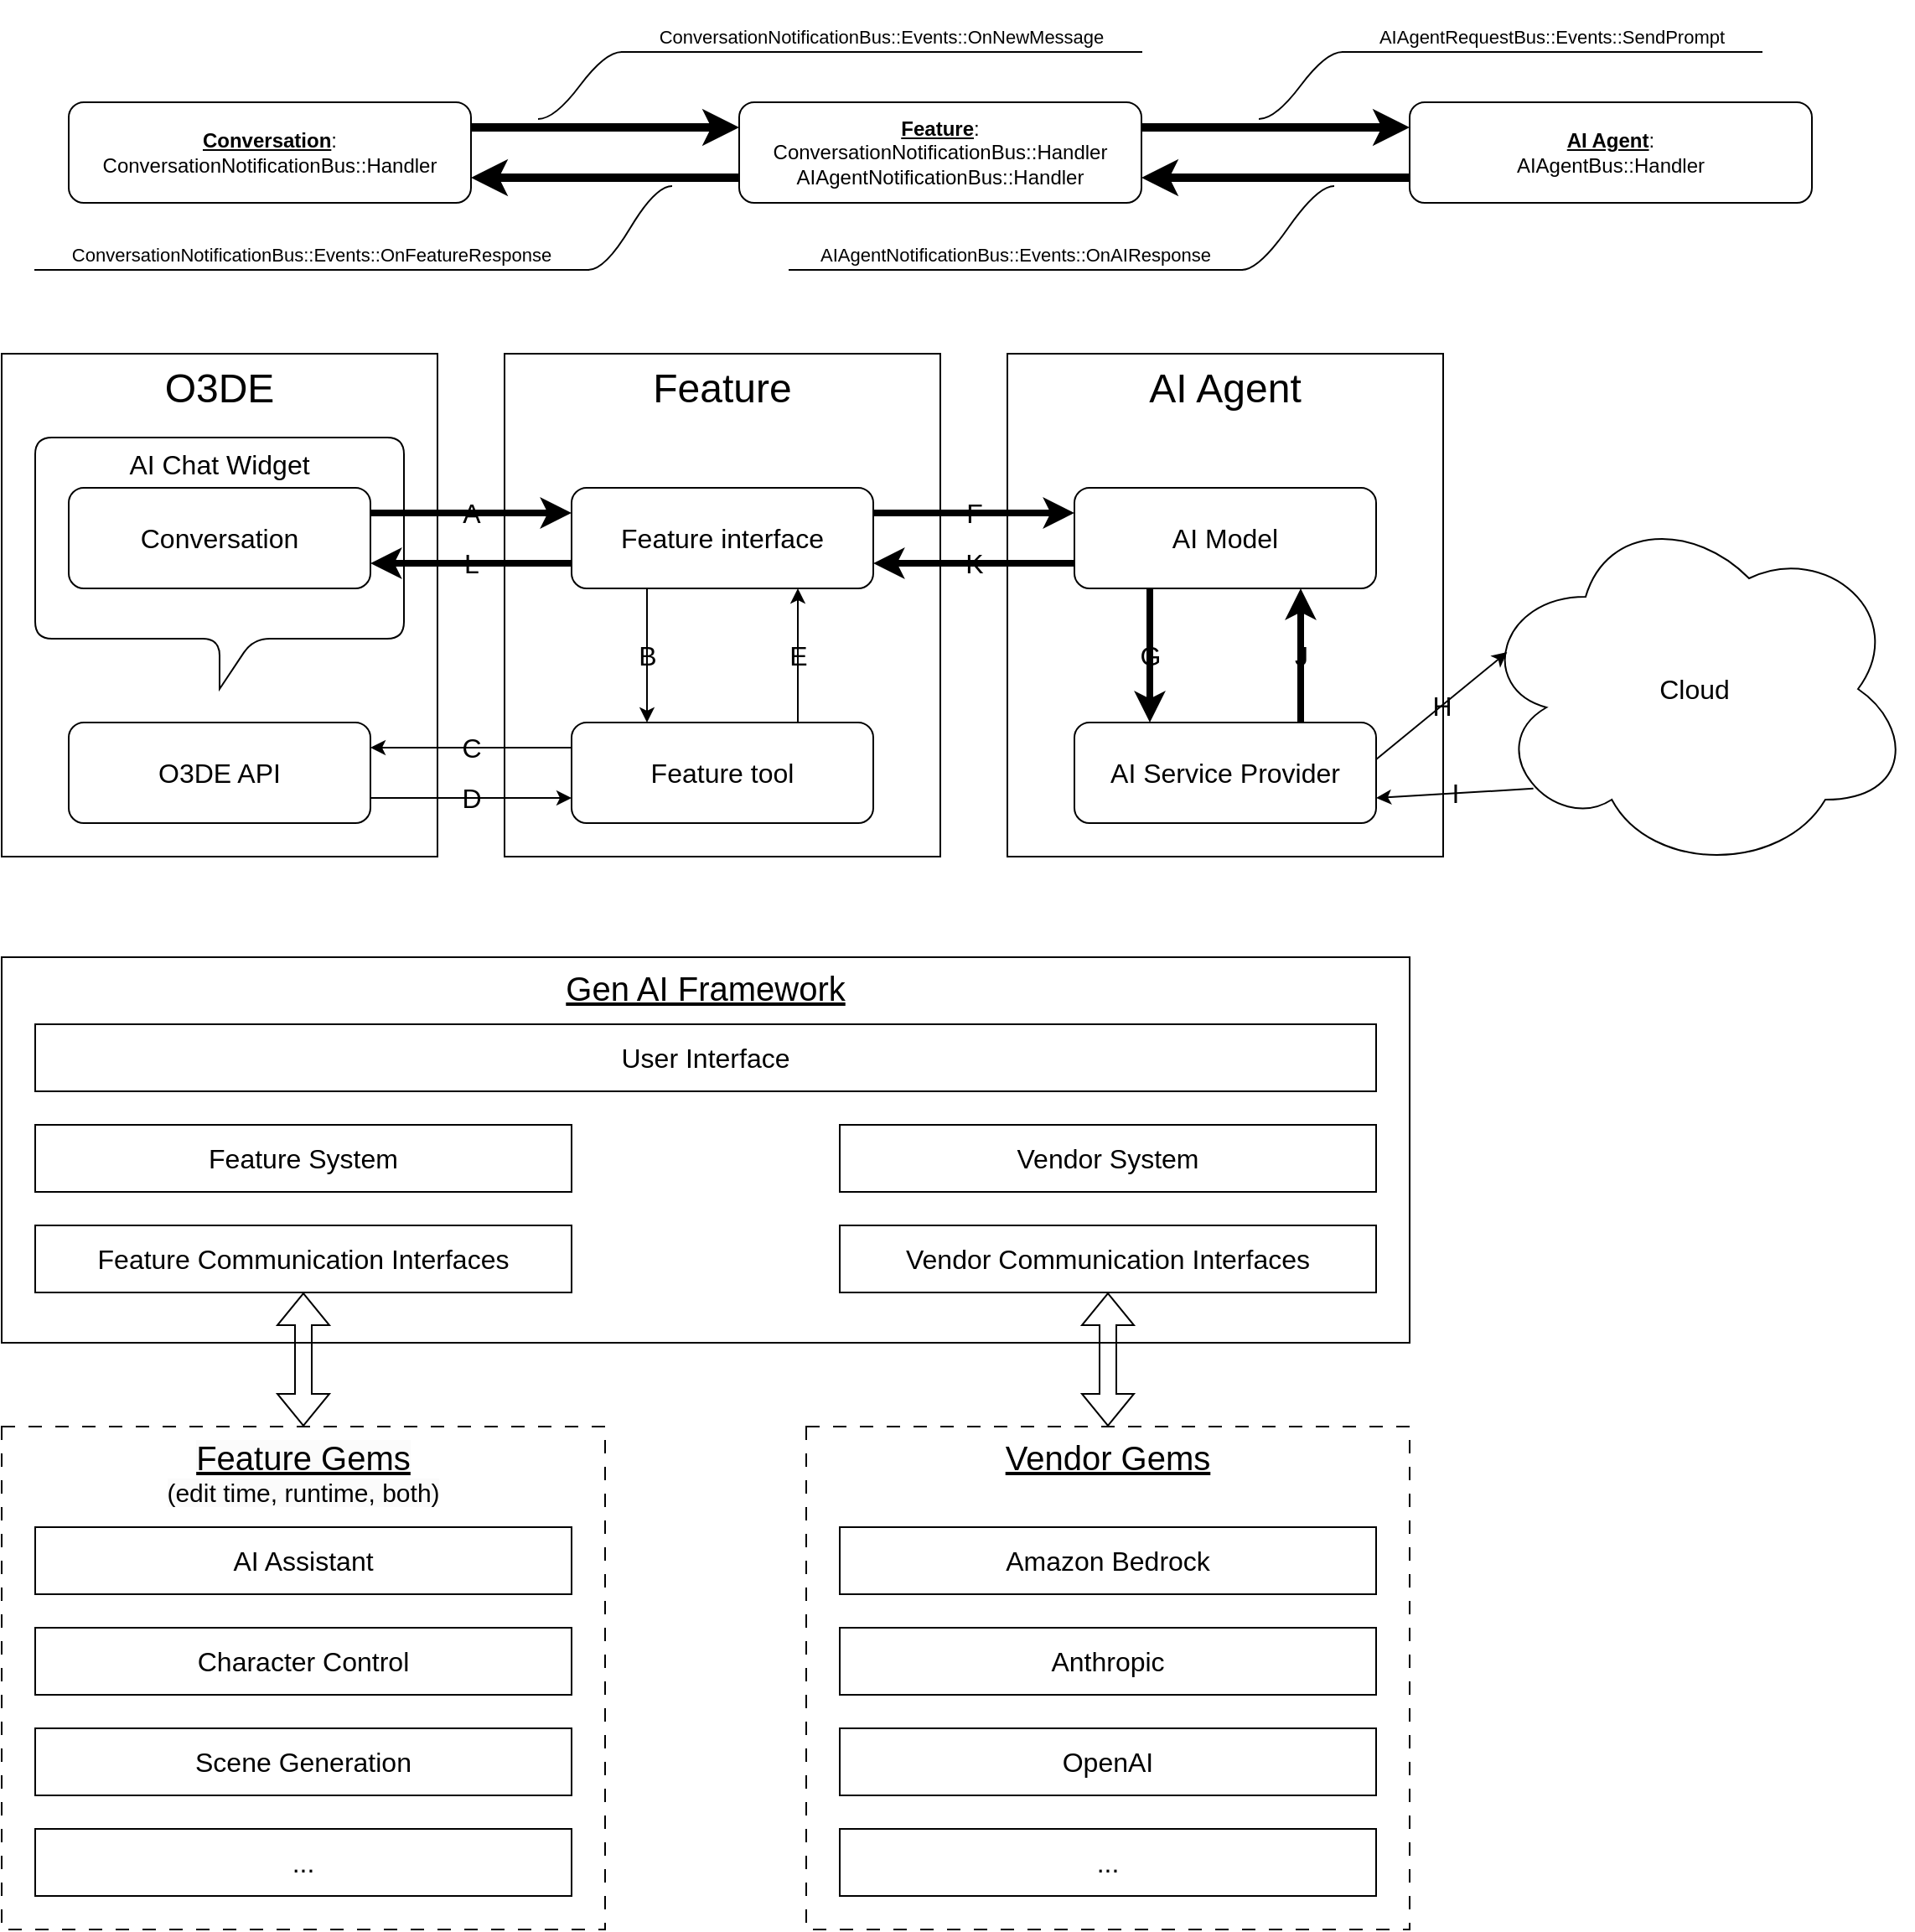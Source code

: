 <mxfile version="24.5.5" type="device">
  <diagram name="Page-1" id="9lc8c0lHKOUZnU-4FyNS">
    <mxGraphModel dx="2301" dy="1447" grid="1" gridSize="10" guides="1" tooltips="1" connect="1" arrows="1" fold="1" page="1" pageScale="1" pageWidth="850" pageHeight="1100" background="#ffffff" math="0" shadow="0">
      <root>
        <mxCell id="0" />
        <mxCell id="1" parent="0" />
        <mxCell id="G9gYJNh-_6hGKrOHPz0n-23" value="&lt;u style=&quot;font-size: 20px;&quot;&gt;Vendor Gems&lt;/u&gt;" style="rounded=0;whiteSpace=wrap;html=1;verticalAlign=top;dashed=1;dashPattern=8 8;" vertex="1" parent="1">
          <mxGeometry x="520" y="880" width="360" height="300" as="geometry" />
        </mxCell>
        <mxCell id="G9gYJNh-_6hGKrOHPz0n-22" value="&lt;u style=&quot;forced-color-adjust: none; color: rgb(0, 0, 0); font-family: Helvetica; font-style: normal; font-variant-ligatures: normal; font-variant-caps: normal; font-weight: 400; letter-spacing: normal; orphans: 2; text-align: center; text-indent: 0px; text-transform: none; widows: 2; word-spacing: 0px; -webkit-text-stroke-width: 0px; white-space: normal; background-color: rgb(251, 251, 251); font-size: 20px;&quot;&gt;Feature Gems&lt;br style=&quot;forced-color-adjust: none;&quot;&gt;&lt;/u&gt;&lt;font style=&quot;forced-color-adjust: none; color: rgb(0, 0, 0); font-family: Helvetica; font-style: normal; font-variant-ligatures: normal; font-variant-caps: normal; font-weight: 400; letter-spacing: normal; orphans: 2; text-align: center; text-indent: 0px; text-transform: none; widows: 2; word-spacing: 0px; -webkit-text-stroke-width: 0px; white-space: normal; background-color: rgb(251, 251, 251); text-decoration-thickness: initial; text-decoration-style: initial; text-decoration-color: initial; font-size: 15px;&quot;&gt;(edit time, runtime, both)&lt;/font&gt;" style="rounded=0;whiteSpace=wrap;html=1;verticalAlign=top;dashed=1;dashPattern=8 8;" vertex="1" parent="1">
          <mxGeometry x="40" y="880" width="360" height="300" as="geometry" />
        </mxCell>
        <mxCell id="j06E-8KvQfreE3FbZCGw-30" value="&lt;u&gt;&lt;b&gt;AI Agent&lt;/b&gt;&lt;/u&gt;:&lt;div&gt;AIAgentBus::Handler&lt;/div&gt;" style="rounded=1;whiteSpace=wrap;html=1;labelBackgroundColor=none;" parent="1" vertex="1">
          <mxGeometry x="880" y="90" width="240" height="60" as="geometry" />
        </mxCell>
        <mxCell id="j06E-8KvQfreE3FbZCGw-39" value="&lt;u&gt;&lt;b&gt;Feature&lt;/b&gt;&lt;/u&gt;:&lt;div&gt;ConversationNotificationBus::Handler&lt;/div&gt;&lt;div&gt;AIAgentNotificationBus::Handler&lt;/div&gt;" style="rounded=1;whiteSpace=wrap;html=1;labelBackgroundColor=none;" parent="1" vertex="1">
          <mxGeometry x="480" y="90" width="240" height="60" as="geometry" />
        </mxCell>
        <mxCell id="j06E-8KvQfreE3FbZCGw-44" value="&lt;u&gt;&lt;b&gt;Conversation&lt;/b&gt;&lt;/u&gt;:&lt;div&gt;&lt;div&gt;ConversationNotificationBus::Handler&lt;/div&gt;&lt;/div&gt;" style="rounded=1;whiteSpace=wrap;html=1;labelBackgroundColor=none;" parent="1" vertex="1">
          <mxGeometry x="80" y="90" width="240" height="60" as="geometry" />
        </mxCell>
        <mxCell id="j06E-8KvQfreE3FbZCGw-45" value="" style="endArrow=classic;html=1;rounded=0;exitX=1;exitY=0.25;exitDx=0;exitDy=0;entryX=0;entryY=0.25;entryDx=0;entryDy=0;strokeWidth=5;labelBackgroundColor=none;fontColor=default;" parent="1" source="j06E-8KvQfreE3FbZCGw-44" target="j06E-8KvQfreE3FbZCGw-39" edge="1">
          <mxGeometry width="50" height="50" relative="1" as="geometry">
            <mxPoint x="570" y="200" as="sourcePoint" />
            <mxPoint x="620" y="150" as="targetPoint" />
            <mxPoint as="offset" />
          </mxGeometry>
        </mxCell>
        <mxCell id="j06E-8KvQfreE3FbZCGw-48" value="" style="endArrow=classic;html=1;rounded=0;exitX=0;exitY=0.75;exitDx=0;exitDy=0;entryX=1;entryY=0.75;entryDx=0;entryDy=0;strokeWidth=5;labelBackgroundColor=none;fontColor=default;" parent="1" source="j06E-8KvQfreE3FbZCGw-39" target="j06E-8KvQfreE3FbZCGw-44" edge="1">
          <mxGeometry width="50" height="50" relative="1" as="geometry">
            <mxPoint x="610" y="270" as="sourcePoint" />
            <mxPoint x="660" y="220" as="targetPoint" />
          </mxGeometry>
        </mxCell>
        <mxCell id="j06E-8KvQfreE3FbZCGw-49" value="" style="endArrow=classic;html=1;rounded=0;exitX=1;exitY=0.25;exitDx=0;exitDy=0;entryX=0;entryY=0.25;entryDx=0;entryDy=0;strokeWidth=5;labelBackgroundColor=none;fontColor=default;" parent="1" source="j06E-8KvQfreE3FbZCGw-39" target="j06E-8KvQfreE3FbZCGw-30" edge="1">
          <mxGeometry width="50" height="50" relative="1" as="geometry">
            <mxPoint x="610" y="270" as="sourcePoint" />
            <mxPoint x="660" y="220" as="targetPoint" />
          </mxGeometry>
        </mxCell>
        <mxCell id="j06E-8KvQfreE3FbZCGw-51" value="" style="endArrow=classic;html=1;rounded=0;exitX=0;exitY=0.75;exitDx=0;exitDy=0;entryX=1;entryY=0.75;entryDx=0;entryDy=0;strokeWidth=5;labelBackgroundColor=none;fontColor=default;" parent="1" source="j06E-8KvQfreE3FbZCGw-30" target="j06E-8KvQfreE3FbZCGw-39" edge="1">
          <mxGeometry width="50" height="50" relative="1" as="geometry">
            <mxPoint x="710" y="440" as="sourcePoint" />
            <mxPoint x="760" y="390" as="targetPoint" />
            <Array as="points" />
          </mxGeometry>
        </mxCell>
        <mxCell id="j06E-8KvQfreE3FbZCGw-55" value="&lt;font style=&quot;font-size: 24px;&quot;&gt;O3DE&lt;/font&gt;" style="rounded=0;whiteSpace=wrap;html=1;verticalAlign=top;labelBackgroundColor=none;" parent="1" vertex="1">
          <mxGeometry x="40" y="240" width="260" height="300" as="geometry" />
        </mxCell>
        <mxCell id="j06E-8KvQfreE3FbZCGw-56" value="AI Chat Widget" style="shape=callout;whiteSpace=wrap;html=1;perimeter=calloutPerimeter;rounded=1;comic=0;align=center;verticalAlign=top;fontSize=16;labelBackgroundColor=none;" parent="1" vertex="1">
          <mxGeometry x="60" y="290" width="220" height="150" as="geometry" />
        </mxCell>
        <mxCell id="j06E-8KvQfreE3FbZCGw-57" value="&lt;font style=&quot;font-size: 24px;&quot;&gt;Feature&lt;/font&gt;" style="rounded=0;whiteSpace=wrap;html=1;verticalAlign=top;labelBackgroundColor=none;" parent="1" vertex="1">
          <mxGeometry x="340" y="240" width="260" height="300" as="geometry" />
        </mxCell>
        <mxCell id="j06E-8KvQfreE3FbZCGw-58" value="&lt;font style=&quot;font-size: 24px;&quot;&gt;AI Agent&lt;/font&gt;" style="rounded=0;whiteSpace=wrap;html=1;verticalAlign=top;labelBackgroundColor=none;" parent="1" vertex="1">
          <mxGeometry x="640" y="240" width="260" height="300" as="geometry" />
        </mxCell>
        <mxCell id="j06E-8KvQfreE3FbZCGw-59" value="AI Model" style="rounded=1;whiteSpace=wrap;html=1;fontSize=16;labelBackgroundColor=none;" parent="1" vertex="1">
          <mxGeometry x="680" y="320" width="180" height="60" as="geometry" />
        </mxCell>
        <mxCell id="j06E-8KvQfreE3FbZCGw-60" value="AI Service Provider" style="rounded=1;whiteSpace=wrap;html=1;fontSize=16;labelBackgroundColor=none;" parent="1" vertex="1">
          <mxGeometry x="680" y="460" width="180" height="60" as="geometry" />
        </mxCell>
        <mxCell id="j06E-8KvQfreE3FbZCGw-61" value="&lt;font style=&quot;font-size: 16px;&quot;&gt;Cloud&lt;/font&gt;" style="ellipse;shape=cloud;whiteSpace=wrap;html=1;fontSize=16;labelBackgroundColor=none;" parent="1" vertex="1">
          <mxGeometry x="920" y="330" width="260" height="220" as="geometry" />
        </mxCell>
        <mxCell id="j06E-8KvQfreE3FbZCGw-62" value="O3DE API" style="rounded=1;whiteSpace=wrap;html=1;fontSize=16;labelBackgroundColor=none;" parent="1" vertex="1">
          <mxGeometry x="80" y="460" width="180" height="60" as="geometry" />
        </mxCell>
        <mxCell id="j06E-8KvQfreE3FbZCGw-63" value="Feature interface" style="rounded=1;whiteSpace=wrap;html=1;fontSize=16;labelBackgroundColor=none;" parent="1" vertex="1">
          <mxGeometry x="380" y="320" width="180" height="60" as="geometry" />
        </mxCell>
        <mxCell id="j06E-8KvQfreE3FbZCGw-64" value="Feature tool" style="rounded=1;whiteSpace=wrap;html=1;fontSize=16;labelBackgroundColor=none;" parent="1" vertex="1">
          <mxGeometry x="380" y="460" width="180" height="60" as="geometry" />
        </mxCell>
        <mxCell id="j06E-8KvQfreE3FbZCGw-65" value="B" style="endArrow=classic;html=1;rounded=0;exitX=0.25;exitY=1;exitDx=0;exitDy=0;entryX=0.25;entryY=0;entryDx=0;entryDy=0;fontSize=16;labelBackgroundColor=none;fontColor=default;" parent="1" source="j06E-8KvQfreE3FbZCGw-63" target="j06E-8KvQfreE3FbZCGw-64" edge="1">
          <mxGeometry width="50" height="50" relative="1" as="geometry">
            <mxPoint x="780" y="140" as="sourcePoint" />
            <mxPoint x="830" y="90" as="targetPoint" />
          </mxGeometry>
        </mxCell>
        <mxCell id="j06E-8KvQfreE3FbZCGw-66" value="C" style="endArrow=classic;html=1;rounded=0;entryX=1;entryY=0.25;entryDx=0;entryDy=0;exitX=0;exitY=0.25;exitDx=0;exitDy=0;fontSize=16;labelBackgroundColor=none;fontColor=default;" parent="1" source="j06E-8KvQfreE3FbZCGw-64" target="j06E-8KvQfreE3FbZCGw-62" edge="1">
          <mxGeometry width="50" height="50" relative="1" as="geometry">
            <mxPoint x="480" y="480" as="sourcePoint" />
            <mxPoint x="430" y="440" as="targetPoint" />
          </mxGeometry>
        </mxCell>
        <mxCell id="j06E-8KvQfreE3FbZCGw-67" value="Conversation" style="rounded=1;whiteSpace=wrap;html=1;fontSize=16;labelBackgroundColor=none;" parent="1" vertex="1">
          <mxGeometry x="80" y="320" width="180" height="60" as="geometry" />
        </mxCell>
        <mxCell id="j06E-8KvQfreE3FbZCGw-68" value="A" style="endArrow=classic;html=1;rounded=0;exitX=1;exitY=0.25;exitDx=0;exitDy=0;entryX=0;entryY=0.25;entryDx=0;entryDy=0;strokeWidth=4;fontSize=16;labelBackgroundColor=none;fontColor=default;" parent="1" source="j06E-8KvQfreE3FbZCGw-67" target="j06E-8KvQfreE3FbZCGw-63" edge="1">
          <mxGeometry width="50" height="50" relative="1" as="geometry">
            <mxPoint x="570" y="430" as="sourcePoint" />
            <mxPoint x="620" y="380" as="targetPoint" />
          </mxGeometry>
        </mxCell>
        <mxCell id="j06E-8KvQfreE3FbZCGw-69" value="D" style="endArrow=classic;html=1;rounded=0;exitX=1;exitY=0.75;exitDx=0;exitDy=0;entryX=0;entryY=0.75;entryDx=0;entryDy=0;fontSize=16;labelBackgroundColor=none;fontColor=default;" parent="1" source="j06E-8KvQfreE3FbZCGw-62" target="j06E-8KvQfreE3FbZCGw-64" edge="1">
          <mxGeometry width="50" height="50" relative="1" as="geometry">
            <mxPoint x="570" y="430" as="sourcePoint" />
            <mxPoint x="620" y="380" as="targetPoint" />
          </mxGeometry>
        </mxCell>
        <mxCell id="j06E-8KvQfreE3FbZCGw-70" value="E" style="endArrow=classic;html=1;rounded=0;exitX=0.75;exitY=0;exitDx=0;exitDy=0;entryX=0.75;entryY=1;entryDx=0;entryDy=0;fontSize=16;labelBackgroundColor=none;fontColor=default;" parent="1" source="j06E-8KvQfreE3FbZCGw-64" target="j06E-8KvQfreE3FbZCGw-63" edge="1">
          <mxGeometry width="50" height="50" relative="1" as="geometry">
            <mxPoint x="500" y="430" as="sourcePoint" />
            <mxPoint x="550" y="380" as="targetPoint" />
          </mxGeometry>
        </mxCell>
        <mxCell id="j06E-8KvQfreE3FbZCGw-71" value="L" style="endArrow=classic;html=1;rounded=0;exitX=0;exitY=0.75;exitDx=0;exitDy=0;entryX=1;entryY=0.75;entryDx=0;entryDy=0;strokeWidth=4;fontSize=16;labelBackgroundColor=none;fontColor=default;" parent="1" source="j06E-8KvQfreE3FbZCGw-63" target="j06E-8KvQfreE3FbZCGw-67" edge="1">
          <mxGeometry width="50" height="50" relative="1" as="geometry">
            <mxPoint x="610" y="500" as="sourcePoint" />
            <mxPoint x="660" y="450" as="targetPoint" />
          </mxGeometry>
        </mxCell>
        <mxCell id="j06E-8KvQfreE3FbZCGw-72" value="F" style="endArrow=classic;html=1;rounded=0;exitX=1;exitY=0.25;exitDx=0;exitDy=0;entryX=0;entryY=0.25;entryDx=0;entryDy=0;strokeWidth=4;fontSize=16;labelBackgroundColor=none;fontColor=default;" parent="1" source="j06E-8KvQfreE3FbZCGw-63" target="j06E-8KvQfreE3FbZCGw-59" edge="1">
          <mxGeometry width="50" height="50" relative="1" as="geometry">
            <mxPoint x="540" y="500" as="sourcePoint" />
            <mxPoint x="590" y="450" as="targetPoint" />
          </mxGeometry>
        </mxCell>
        <mxCell id="j06E-8KvQfreE3FbZCGw-73" value="G" style="endArrow=classic;html=1;rounded=0;exitX=0.25;exitY=1;exitDx=0;exitDy=0;entryX=0.25;entryY=0;entryDx=0;entryDy=0;strokeWidth=4;fontSize=16;labelBackgroundColor=none;fontColor=default;" parent="1" source="j06E-8KvQfreE3FbZCGw-59" target="j06E-8KvQfreE3FbZCGw-60" edge="1">
          <mxGeometry width="50" height="50" relative="1" as="geometry">
            <mxPoint x="410" y="500" as="sourcePoint" />
            <mxPoint x="460" y="450" as="targetPoint" />
          </mxGeometry>
        </mxCell>
        <mxCell id="j06E-8KvQfreE3FbZCGw-74" value="K" style="endArrow=classic;html=1;rounded=0;exitX=0;exitY=0.75;exitDx=0;exitDy=0;entryX=1;entryY=0.75;entryDx=0;entryDy=0;strokeWidth=4;fontSize=16;labelBackgroundColor=none;fontColor=default;" parent="1" source="j06E-8KvQfreE3FbZCGw-59" target="j06E-8KvQfreE3FbZCGw-63" edge="1">
          <mxGeometry width="50" height="50" relative="1" as="geometry">
            <mxPoint x="640" y="670" as="sourcePoint" />
            <mxPoint x="690" y="620" as="targetPoint" />
          </mxGeometry>
        </mxCell>
        <mxCell id="j06E-8KvQfreE3FbZCGw-75" value="J" style="endArrow=classic;html=1;rounded=0;exitX=0.75;exitY=0;exitDx=0;exitDy=0;entryX=0.75;entryY=1;entryDx=0;entryDy=0;strokeWidth=4;fontSize=16;labelBackgroundColor=none;fontColor=default;" parent="1" source="j06E-8KvQfreE3FbZCGw-60" target="j06E-8KvQfreE3FbZCGw-59" edge="1">
          <mxGeometry width="50" height="50" relative="1" as="geometry">
            <mxPoint x="660" y="400" as="sourcePoint" />
            <mxPoint x="710" y="350" as="targetPoint" />
          </mxGeometry>
        </mxCell>
        <mxCell id="j06E-8KvQfreE3FbZCGw-76" value="H" style="endArrow=classic;html=1;rounded=0;exitX=1.001;exitY=0.364;exitDx=0;exitDy=0;entryX=0.07;entryY=0.4;entryDx=0;entryDy=0;entryPerimeter=0;exitPerimeter=0;fontSize=16;labelBackgroundColor=none;fontColor=default;" parent="1" source="j06E-8KvQfreE3FbZCGw-60" target="j06E-8KvQfreE3FbZCGw-61" edge="1">
          <mxGeometry width="50" height="50" relative="1" as="geometry">
            <mxPoint x="660" y="260" as="sourcePoint" />
            <mxPoint x="710" y="210" as="targetPoint" />
          </mxGeometry>
        </mxCell>
        <mxCell id="j06E-8KvQfreE3FbZCGw-77" value="I" style="endArrow=classic;html=1;rounded=0;exitX=0.13;exitY=0.77;exitDx=0;exitDy=0;exitPerimeter=0;entryX=1;entryY=0.75;entryDx=0;entryDy=0;fontSize=16;labelBackgroundColor=none;fontColor=default;" parent="1" source="j06E-8KvQfreE3FbZCGw-61" target="j06E-8KvQfreE3FbZCGw-60" edge="1">
          <mxGeometry width="50" height="50" relative="1" as="geometry">
            <mxPoint x="660" y="260" as="sourcePoint" />
            <mxPoint x="710" y="210" as="targetPoint" />
          </mxGeometry>
        </mxCell>
        <mxCell id="j06E-8KvQfreE3FbZCGw-82" value="&lt;span style=&quot;font-size: 11px; text-wrap: nowrap; background-color: rgb(255, 255, 255);&quot;&gt;ConversationNotificationBus::Events::OnNewMessage&lt;/span&gt;" style="whiteSpace=wrap;html=1;shape=partialRectangle;top=0;left=0;bottom=1;right=0;points=[[0,1],[1,1]];fillColor=none;align=center;verticalAlign=bottom;routingCenterY=0.5;snapToPoint=1;recursiveResize=0;autosize=1;treeFolding=1;treeMoving=1;newEdgeStyle={&quot;edgeStyle&quot;:&quot;entityRelationEdgeStyle&quot;,&quot;startArrow&quot;:&quot;none&quot;,&quot;endArrow&quot;:&quot;none&quot;,&quot;segment&quot;:10,&quot;curved&quot;:1,&quot;sourcePerimeterSpacing&quot;:0,&quot;targetPerimeterSpacing&quot;:0};labelBackgroundColor=none;" parent="1" vertex="1">
          <mxGeometry x="410" y="30" width="310" height="30" as="geometry" />
        </mxCell>
        <mxCell id="j06E-8KvQfreE3FbZCGw-83" value="" style="edgeStyle=entityRelationEdgeStyle;startArrow=none;endArrow=none;segment=10;curved=1;sourcePerimeterSpacing=0;targetPerimeterSpacing=0;rounded=0;labelBackgroundColor=none;fontColor=default;" parent="1" target="j06E-8KvQfreE3FbZCGw-82" edge="1">
          <mxGeometry relative="1" as="geometry">
            <mxPoint x="360" y="100" as="sourcePoint" />
          </mxGeometry>
        </mxCell>
        <mxCell id="j06E-8KvQfreE3FbZCGw-84" value="&lt;span style=&quot;font-size: 11px; text-wrap: nowrap; background-color: rgb(255, 255, 255);&quot;&gt;AIAgentRequestBus::Events::SendPrompt&lt;/span&gt;" style="whiteSpace=wrap;html=1;shape=partialRectangle;top=0;left=0;bottom=1;right=0;points=[[0,1],[1,1]];fillColor=none;align=center;verticalAlign=bottom;routingCenterY=0.5;snapToPoint=1;recursiveResize=0;autosize=1;treeFolding=1;treeMoving=1;newEdgeStyle={&quot;edgeStyle&quot;:&quot;entityRelationEdgeStyle&quot;,&quot;startArrow&quot;:&quot;none&quot;,&quot;endArrow&quot;:&quot;none&quot;,&quot;segment&quot;:10,&quot;curved&quot;:1,&quot;sourcePerimeterSpacing&quot;:0,&quot;targetPerimeterSpacing&quot;:0};labelBackgroundColor=none;" parent="1" vertex="1">
          <mxGeometry x="840" y="30" width="250" height="30" as="geometry" />
        </mxCell>
        <mxCell id="j06E-8KvQfreE3FbZCGw-85" value="" style="edgeStyle=entityRelationEdgeStyle;startArrow=none;endArrow=none;segment=10;curved=1;sourcePerimeterSpacing=0;targetPerimeterSpacing=0;rounded=0;labelBackgroundColor=none;fontColor=default;" parent="1" target="j06E-8KvQfreE3FbZCGw-84" edge="1">
          <mxGeometry relative="1" as="geometry">
            <mxPoint x="790" y="100" as="sourcePoint" />
          </mxGeometry>
        </mxCell>
        <mxCell id="j06E-8KvQfreE3FbZCGw-88" value="&lt;span style=&quot;font-size: 11px; text-wrap: nowrap; background-color: rgb(255, 255, 255);&quot;&gt;ConversationNotificationBus::Events::OnFeatureResponse&lt;/span&gt;" style="whiteSpace=wrap;html=1;shape=partialRectangle;top=0;left=0;bottom=1;right=0;points=[[0,1],[1,1]];fillColor=none;align=center;verticalAlign=bottom;routingCenterY=0.5;snapToPoint=1;recursiveResize=0;autosize=1;treeFolding=1;treeMoving=1;newEdgeStyle={&quot;edgeStyle&quot;:&quot;entityRelationEdgeStyle&quot;,&quot;startArrow&quot;:&quot;none&quot;,&quot;endArrow&quot;:&quot;none&quot;,&quot;segment&quot;:10,&quot;curved&quot;:1,&quot;sourcePerimeterSpacing&quot;:0,&quot;targetPerimeterSpacing&quot;:0};labelBackgroundColor=none;" parent="1" vertex="1">
          <mxGeometry x="60" y="160" width="330" height="30" as="geometry" />
        </mxCell>
        <mxCell id="j06E-8KvQfreE3FbZCGw-89" value="" style="edgeStyle=entityRelationEdgeStyle;startArrow=none;endArrow=none;segment=10;curved=1;sourcePerimeterSpacing=0;targetPerimeterSpacing=0;rounded=0;labelBackgroundColor=none;fontColor=default;" parent="1" edge="1">
          <mxGeometry relative="1" as="geometry">
            <mxPoint x="390" y="190" as="sourcePoint" />
            <mxPoint x="440" y="140" as="targetPoint" />
            <Array as="points">
              <mxPoint x="720" y="180" />
            </Array>
          </mxGeometry>
        </mxCell>
        <mxCell id="j06E-8KvQfreE3FbZCGw-90" value="&lt;span style=&quot;font-size: 11px; text-wrap: nowrap; background-color: rgb(255, 255, 255);&quot;&gt;AIAgentNotificationBus::Events::OnAIResponse&lt;/span&gt;" style="whiteSpace=wrap;html=1;shape=partialRectangle;top=0;left=0;bottom=1;right=0;points=[[0,1],[1,1]];fillColor=none;align=center;verticalAlign=bottom;routingCenterY=0.5;snapToPoint=1;recursiveResize=0;autosize=1;treeFolding=1;treeMoving=1;newEdgeStyle={&quot;edgeStyle&quot;:&quot;entityRelationEdgeStyle&quot;,&quot;startArrow&quot;:&quot;none&quot;,&quot;endArrow&quot;:&quot;none&quot;,&quot;segment&quot;:10,&quot;curved&quot;:1,&quot;sourcePerimeterSpacing&quot;:0,&quot;targetPerimeterSpacing&quot;:0};labelBackgroundColor=none;" parent="1" vertex="1">
          <mxGeometry x="510" y="160" width="270" height="30" as="geometry" />
        </mxCell>
        <mxCell id="j06E-8KvQfreE3FbZCGw-91" value="" style="edgeStyle=entityRelationEdgeStyle;startArrow=none;endArrow=none;segment=10;curved=1;sourcePerimeterSpacing=0;targetPerimeterSpacing=0;rounded=0;exitX=1;exitY=1;exitDx=0;exitDy=0;labelBackgroundColor=none;fontColor=default;" parent="1" source="j06E-8KvQfreE3FbZCGw-90" edge="1">
          <mxGeometry relative="1" as="geometry">
            <mxPoint x="795" y="190" as="sourcePoint" />
            <mxPoint x="835" y="140" as="targetPoint" />
            <Array as="points">
              <mxPoint x="1125" y="180" />
              <mxPoint x="1215" y="170" />
            </Array>
          </mxGeometry>
        </mxCell>
        <mxCell id="G9gYJNh-_6hGKrOHPz0n-2" value="&lt;font style=&quot;font-size: 20px;&quot;&gt;&lt;u&gt;Gen AI Framework&lt;/u&gt;&lt;/font&gt;" style="rounded=0;whiteSpace=wrap;html=1;verticalAlign=top;labelBackgroundColor=none;" vertex="1" parent="1">
          <mxGeometry x="40" y="600" width="840" height="230" as="geometry" />
        </mxCell>
        <mxCell id="G9gYJNh-_6hGKrOHPz0n-5" value="&lt;span style=&quot;font-size: 16px;&quot;&gt;AI Assistant&lt;/span&gt;" style="rounded=0;whiteSpace=wrap;html=1;labelBackgroundColor=none;" vertex="1" parent="1">
          <mxGeometry x="60" y="940" width="320" height="40" as="geometry" />
        </mxCell>
        <mxCell id="G9gYJNh-_6hGKrOHPz0n-6" value="&lt;span style=&quot;font-size: 16px;&quot;&gt;Scene Generation&lt;/span&gt;" style="rounded=0;whiteSpace=wrap;html=1;labelBackgroundColor=none;" vertex="1" parent="1">
          <mxGeometry x="60" y="1060" width="320" height="40" as="geometry" />
        </mxCell>
        <mxCell id="G9gYJNh-_6hGKrOHPz0n-7" value="&lt;span style=&quot;font-size: 16px;&quot;&gt;Character Control&lt;/span&gt;" style="rounded=0;whiteSpace=wrap;html=1;labelBackgroundColor=none;" vertex="1" parent="1">
          <mxGeometry x="60" y="1000" width="320" height="40" as="geometry" />
        </mxCell>
        <mxCell id="G9gYJNh-_6hGKrOHPz0n-8" value="&lt;span style=&quot;font-size: 16px;&quot;&gt;...&lt;/span&gt;" style="rounded=0;whiteSpace=wrap;html=1;labelBackgroundColor=none;" vertex="1" parent="1">
          <mxGeometry x="60" y="1120" width="320" height="40" as="geometry" />
        </mxCell>
        <mxCell id="G9gYJNh-_6hGKrOHPz0n-9" value="&lt;span style=&quot;font-size: 16px;&quot;&gt;Amazon Bedrock&lt;/span&gt;" style="rounded=0;whiteSpace=wrap;html=1;labelBackgroundColor=none;" vertex="1" parent="1">
          <mxGeometry x="540" y="940" width="320" height="40" as="geometry" />
        </mxCell>
        <mxCell id="G9gYJNh-_6hGKrOHPz0n-10" value="&lt;span style=&quot;font-size: 16px;&quot;&gt;Anthropic&lt;/span&gt;" style="rounded=0;whiteSpace=wrap;html=1;labelBackgroundColor=none;" vertex="1" parent="1">
          <mxGeometry x="540" y="1000" width="320" height="40" as="geometry" />
        </mxCell>
        <mxCell id="G9gYJNh-_6hGKrOHPz0n-11" value="&lt;span style=&quot;font-size: 16px;&quot;&gt;OpenAI&lt;/span&gt;" style="rounded=0;whiteSpace=wrap;html=1;labelBackgroundColor=none;" vertex="1" parent="1">
          <mxGeometry x="540" y="1060" width="320" height="40" as="geometry" />
        </mxCell>
        <mxCell id="G9gYJNh-_6hGKrOHPz0n-13" value="&lt;span style=&quot;font-size: 16px;&quot;&gt;...&lt;/span&gt;" style="rounded=0;whiteSpace=wrap;html=1;labelBackgroundColor=none;" vertex="1" parent="1">
          <mxGeometry x="540" y="1120" width="320" height="40" as="geometry" />
        </mxCell>
        <mxCell id="G9gYJNh-_6hGKrOHPz0n-14" value="&lt;span style=&quot;font-size: 16px;&quot;&gt;User Interface&lt;/span&gt;" style="rounded=0;whiteSpace=wrap;html=1;labelBackgroundColor=none;" vertex="1" parent="1">
          <mxGeometry x="60" y="640" width="800" height="40" as="geometry" />
        </mxCell>
        <mxCell id="G9gYJNh-_6hGKrOHPz0n-15" value="&lt;span style=&quot;font-size: 16px;&quot;&gt;Vendor System&lt;/span&gt;" style="rounded=0;whiteSpace=wrap;html=1;labelBackgroundColor=none;" vertex="1" parent="1">
          <mxGeometry x="540" y="700" width="320" height="40" as="geometry" />
        </mxCell>
        <mxCell id="G9gYJNh-_6hGKrOHPz0n-16" value="&lt;span style=&quot;font-size: 16px;&quot;&gt;Feature System&lt;/span&gt;" style="rounded=0;whiteSpace=wrap;html=1;labelBackgroundColor=none;" vertex="1" parent="1">
          <mxGeometry x="60" y="700" width="320" height="40" as="geometry" />
        </mxCell>
        <mxCell id="G9gYJNh-_6hGKrOHPz0n-17" value="&lt;span style=&quot;font-size: 16px;&quot;&gt;Vendor Communication Interfaces&lt;/span&gt;" style="rounded=0;whiteSpace=wrap;html=1;labelBackgroundColor=none;" vertex="1" parent="1">
          <mxGeometry x="540" y="760" width="320" height="40" as="geometry" />
        </mxCell>
        <mxCell id="G9gYJNh-_6hGKrOHPz0n-18" value="&lt;span style=&quot;font-size: 16px;&quot;&gt;Feature Communication Interfaces&lt;/span&gt;" style="rounded=0;whiteSpace=wrap;html=1;labelBackgroundColor=none;" vertex="1" parent="1">
          <mxGeometry x="60" y="760" width="320" height="40" as="geometry" />
        </mxCell>
        <mxCell id="G9gYJNh-_6hGKrOHPz0n-20" value="" style="shape=flexArrow;endArrow=classic;startArrow=classic;html=1;rounded=0;exitX=0.5;exitY=0;exitDx=0;exitDy=0;entryX=0.5;entryY=1;entryDx=0;entryDy=0;" edge="1" parent="1" target="G9gYJNh-_6hGKrOHPz0n-17">
          <mxGeometry width="100" height="100" relative="1" as="geometry">
            <mxPoint x="700" y="880" as="sourcePoint" />
            <mxPoint x="880" y="720" as="targetPoint" />
          </mxGeometry>
        </mxCell>
        <mxCell id="G9gYJNh-_6hGKrOHPz0n-21" value="" style="shape=flexArrow;endArrow=classic;startArrow=classic;html=1;rounded=0;exitX=0.5;exitY=0;exitDx=0;exitDy=0;entryX=0.5;entryY=1;entryDx=0;entryDy=0;" edge="1" parent="1" target="G9gYJNh-_6hGKrOHPz0n-18">
          <mxGeometry width="100" height="100" relative="1" as="geometry">
            <mxPoint x="220" y="880" as="sourcePoint" />
            <mxPoint x="219.5" y="810" as="targetPoint" />
          </mxGeometry>
        </mxCell>
      </root>
    </mxGraphModel>
  </diagram>
</mxfile>
